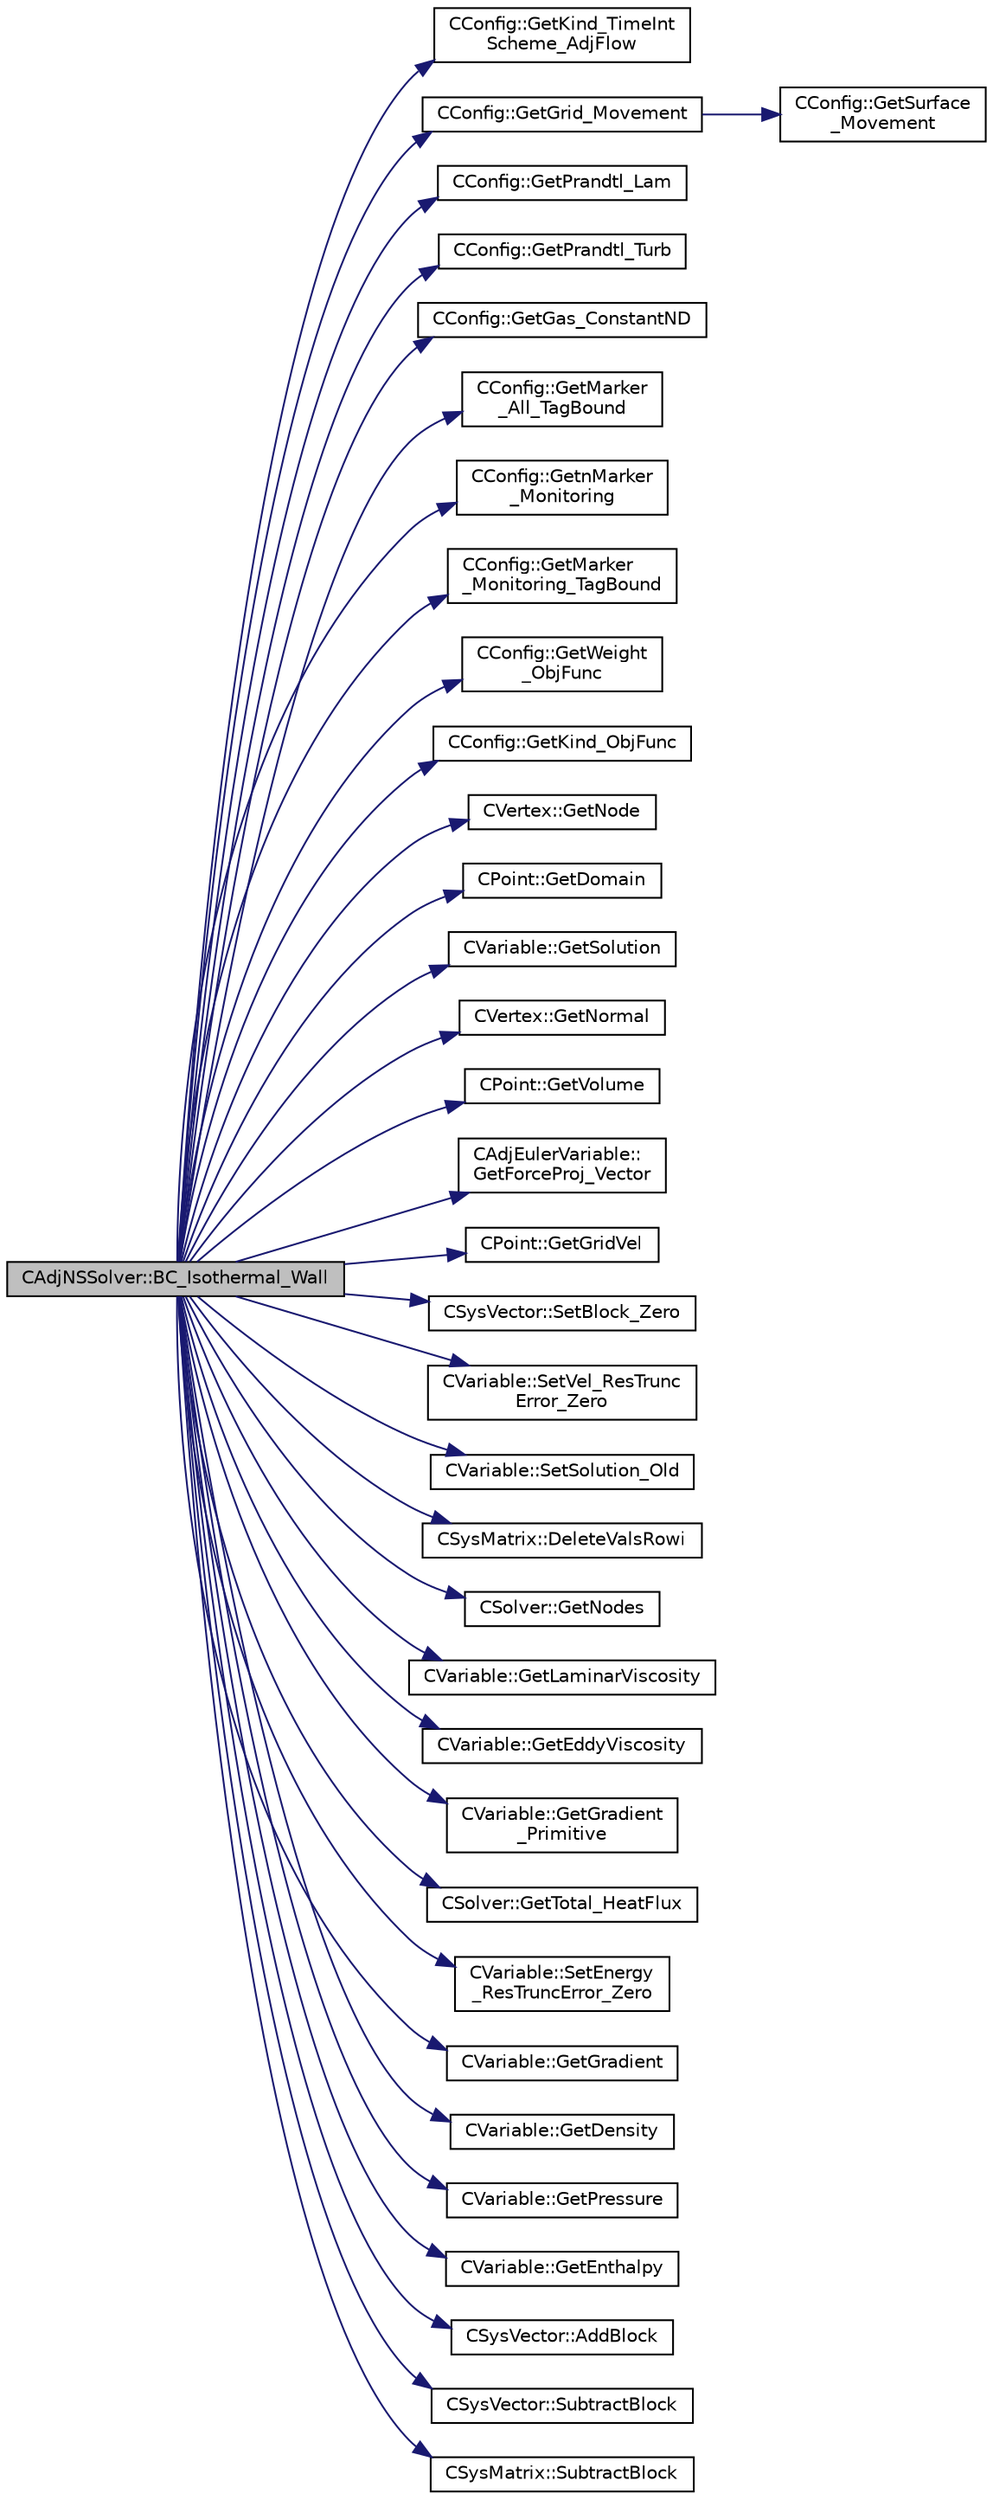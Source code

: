 digraph "CAdjNSSolver::BC_Isothermal_Wall"
{
  edge [fontname="Helvetica",fontsize="10",labelfontname="Helvetica",labelfontsize="10"];
  node [fontname="Helvetica",fontsize="10",shape=record];
  rankdir="LR";
  Node123 [label="CAdjNSSolver::BC_Isothermal_Wall",height=0.2,width=0.4,color="black", fillcolor="grey75", style="filled", fontcolor="black"];
  Node123 -> Node124 [color="midnightblue",fontsize="10",style="solid",fontname="Helvetica"];
  Node124 [label="CConfig::GetKind_TimeInt\lScheme_AdjFlow",height=0.2,width=0.4,color="black", fillcolor="white", style="filled",URL="$class_c_config.html#ab9d0e23db2d8f044b0b09915e92ef003",tooltip="Get the kind of integration scheme (explicit or implicit) for the adjoint flow equations. "];
  Node123 -> Node125 [color="midnightblue",fontsize="10",style="solid",fontname="Helvetica"];
  Node125 [label="CConfig::GetGrid_Movement",height=0.2,width=0.4,color="black", fillcolor="white", style="filled",URL="$class_c_config.html#a65f49bf3888539804cc0ceac28a32923",tooltip="Get information about the grid movement. "];
  Node125 -> Node126 [color="midnightblue",fontsize="10",style="solid",fontname="Helvetica"];
  Node126 [label="CConfig::GetSurface\l_Movement",height=0.2,width=0.4,color="black", fillcolor="white", style="filled",URL="$class_c_config.html#a67dbc09d0ad95072023d7f356333d6c8",tooltip="Get information about deforming markers. "];
  Node123 -> Node127 [color="midnightblue",fontsize="10",style="solid",fontname="Helvetica"];
  Node127 [label="CConfig::GetPrandtl_Lam",height=0.2,width=0.4,color="black", fillcolor="white", style="filled",URL="$class_c_config.html#a619cb1400d6c944e83ad0ffe82deb021",tooltip="Get the value of the laminar Prandtl number. "];
  Node123 -> Node128 [color="midnightblue",fontsize="10",style="solid",fontname="Helvetica"];
  Node128 [label="CConfig::GetPrandtl_Turb",height=0.2,width=0.4,color="black", fillcolor="white", style="filled",URL="$class_c_config.html#a2fca6d5964fb443f9d517df57659ccbc",tooltip="Get the value of the turbulent Prandtl number. "];
  Node123 -> Node129 [color="midnightblue",fontsize="10",style="solid",fontname="Helvetica"];
  Node129 [label="CConfig::GetGas_ConstantND",height=0.2,width=0.4,color="black", fillcolor="white", style="filled",URL="$class_c_config.html#a6d835a954bb5e99c5a3de6db5ed24ff3",tooltip="Get the value of specific gas constant. "];
  Node123 -> Node130 [color="midnightblue",fontsize="10",style="solid",fontname="Helvetica"];
  Node130 [label="CConfig::GetMarker\l_All_TagBound",height=0.2,width=0.4,color="black", fillcolor="white", style="filled",URL="$class_c_config.html#a967e969a3beb24bb6e57d7036af003be",tooltip="Get the index of the surface defined in the geometry file. "];
  Node123 -> Node131 [color="midnightblue",fontsize="10",style="solid",fontname="Helvetica"];
  Node131 [label="CConfig::GetnMarker\l_Monitoring",height=0.2,width=0.4,color="black", fillcolor="white", style="filled",URL="$class_c_config.html#a62a92b26c1300323f4a4a035ec19af1a",tooltip="Get the total number of monitoring markers. "];
  Node123 -> Node132 [color="midnightblue",fontsize="10",style="solid",fontname="Helvetica"];
  Node132 [label="CConfig::GetMarker\l_Monitoring_TagBound",height=0.2,width=0.4,color="black", fillcolor="white", style="filled",URL="$class_c_config.html#a5bf47083eec0b00543d3d8c387f41ab2",tooltip="Get the name of the surface defined in the geometry file. "];
  Node123 -> Node133 [color="midnightblue",fontsize="10",style="solid",fontname="Helvetica"];
  Node133 [label="CConfig::GetWeight\l_ObjFunc",height=0.2,width=0.4,color="black", fillcolor="white", style="filled",URL="$class_c_config.html#ae869dd14ee25ce498da8aeafeabcbbbd",tooltip="Get the weight of objective function. There are several options: Drag coefficient, Lift coefficient, efficiency, etc. "];
  Node123 -> Node134 [color="midnightblue",fontsize="10",style="solid",fontname="Helvetica"];
  Node134 [label="CConfig::GetKind_ObjFunc",height=0.2,width=0.4,color="black", fillcolor="white", style="filled",URL="$class_c_config.html#a2d4389021feaed9f2e62f0475f73a718",tooltip="Get the kind of objective function. There are several options: Drag coefficient, Lift coefficient..."];
  Node123 -> Node135 [color="midnightblue",fontsize="10",style="solid",fontname="Helvetica"];
  Node135 [label="CVertex::GetNode",height=0.2,width=0.4,color="black", fillcolor="white", style="filled",URL="$class_c_vertex.html#a95c513bf927464157ed96b6c79779a1f",tooltip="Get the node of the vertex. "];
  Node123 -> Node136 [color="midnightblue",fontsize="10",style="solid",fontname="Helvetica"];
  Node136 [label="CPoint::GetDomain",height=0.2,width=0.4,color="black", fillcolor="white", style="filled",URL="$class_c_point.html#a1d7e22a60d4cfef356af1cba2bab3e55",tooltip="For parallel computation, its indicates if a point must be computed or not. "];
  Node123 -> Node137 [color="midnightblue",fontsize="10",style="solid",fontname="Helvetica"];
  Node137 [label="CVariable::GetSolution",height=0.2,width=0.4,color="black", fillcolor="white", style="filled",URL="$class_c_variable.html#a261483e39c23c1de7cb9aea7e917c121",tooltip="Get the solution. "];
  Node123 -> Node138 [color="midnightblue",fontsize="10",style="solid",fontname="Helvetica"];
  Node138 [label="CVertex::GetNormal",height=0.2,width=0.4,color="black", fillcolor="white", style="filled",URL="$class_c_vertex.html#a0d289163c6f3384822fcb9ae86fc1c39",tooltip="Copy the the normal vector of a face. "];
  Node123 -> Node139 [color="midnightblue",fontsize="10",style="solid",fontname="Helvetica"];
  Node139 [label="CPoint::GetVolume",height=0.2,width=0.4,color="black", fillcolor="white", style="filled",URL="$class_c_point.html#a3c526a15e767c7de9cf163800aa581e5",tooltip="Get area or volume of the control volume. "];
  Node123 -> Node140 [color="midnightblue",fontsize="10",style="solid",fontname="Helvetica"];
  Node140 [label="CAdjEulerVariable::\lGetForceProj_Vector",height=0.2,width=0.4,color="black", fillcolor="white", style="filled",URL="$class_c_adj_euler_variable.html#a79bc01240b870051482bdffaabc863f9",tooltip="Get the value of the force projection vector. "];
  Node123 -> Node141 [color="midnightblue",fontsize="10",style="solid",fontname="Helvetica"];
  Node141 [label="CPoint::GetGridVel",height=0.2,width=0.4,color="black", fillcolor="white", style="filled",URL="$class_c_point.html#a62ec636f4a05ac578b582a053e8553f9",tooltip="Get the value of the grid velocity at the point. "];
  Node123 -> Node142 [color="midnightblue",fontsize="10",style="solid",fontname="Helvetica"];
  Node142 [label="CSysVector::SetBlock_Zero",height=0.2,width=0.4,color="black", fillcolor="white", style="filled",URL="$class_c_sys_vector.html#a9dedcec16bd6d95575de5b99e7a07e78",tooltip="Set the residual to zero. "];
  Node123 -> Node143 [color="midnightblue",fontsize="10",style="solid",fontname="Helvetica"];
  Node143 [label="CVariable::SetVel_ResTrunc\lError_Zero",height=0.2,width=0.4,color="black", fillcolor="white", style="filled",URL="$class_c_variable.html#a92862deec361a5684a566713972c359f",tooltip="Set the velocity of the truncation error to zero. "];
  Node123 -> Node144 [color="midnightblue",fontsize="10",style="solid",fontname="Helvetica"];
  Node144 [label="CVariable::SetSolution_Old",height=0.2,width=0.4,color="black", fillcolor="white", style="filled",URL="$class_c_variable.html#a6ee4d8d450971204cc054a33d6473732",tooltip="Set the value of the old solution. "];
  Node123 -> Node145 [color="midnightblue",fontsize="10",style="solid",fontname="Helvetica"];
  Node145 [label="CSysMatrix::DeleteValsRowi",height=0.2,width=0.4,color="black", fillcolor="white", style="filled",URL="$class_c_sys_matrix.html#a9473b0224c9b9a2749571db0bbd22a70",tooltip="Deletes the values of the row i of the sparse matrix. "];
  Node123 -> Node146 [color="midnightblue",fontsize="10",style="solid",fontname="Helvetica"];
  Node146 [label="CSolver::GetNodes",height=0.2,width=0.4,color="black", fillcolor="white", style="filled",URL="$class_c_solver.html#af3198e52a2ea377bb765647b5e697197",tooltip="Allow outside access to the nodes of the solver, containing conservatives, primitives, etc. "];
  Node123 -> Node147 [color="midnightblue",fontsize="10",style="solid",fontname="Helvetica"];
  Node147 [label="CVariable::GetLaminarViscosity",height=0.2,width=0.4,color="black", fillcolor="white", style="filled",URL="$class_c_variable.html#a0acbe55ca86de2c0205ae921193e9e95",tooltip="A virtual member. "];
  Node123 -> Node148 [color="midnightblue",fontsize="10",style="solid",fontname="Helvetica"];
  Node148 [label="CVariable::GetEddyViscosity",height=0.2,width=0.4,color="black", fillcolor="white", style="filled",URL="$class_c_variable.html#adae2e4228e113624b7ab1f9ab1a493c6",tooltip="A virtual member. "];
  Node123 -> Node149 [color="midnightblue",fontsize="10",style="solid",fontname="Helvetica"];
  Node149 [label="CVariable::GetGradient\l_Primitive",height=0.2,width=0.4,color="black", fillcolor="white", style="filled",URL="$class_c_variable.html#a8b7f4e020a837b1fe639e8d875f964d5",tooltip="A virtual member. "];
  Node123 -> Node150 [color="midnightblue",fontsize="10",style="solid",fontname="Helvetica"];
  Node150 [label="CSolver::GetTotal_HeatFlux",height=0.2,width=0.4,color="black", fillcolor="white", style="filled",URL="$class_c_solver.html#a7832dc1d7ff189a14babfecde604529b",tooltip="A virtual member. "];
  Node123 -> Node151 [color="midnightblue",fontsize="10",style="solid",fontname="Helvetica"];
  Node151 [label="CVariable::SetEnergy\l_ResTruncError_Zero",height=0.2,width=0.4,color="black", fillcolor="white", style="filled",URL="$class_c_variable.html#a20a656c4093a9101875dde0886d0ecef",tooltip="Set the velocity of the truncation error to zero. "];
  Node123 -> Node152 [color="midnightblue",fontsize="10",style="solid",fontname="Helvetica"];
  Node152 [label="CVariable::GetGradient",height=0.2,width=0.4,color="black", fillcolor="white", style="filled",URL="$class_c_variable.html#a7b58da4a928d622e7c2d4b4db047769d",tooltip="Get the value of the solution gradient. "];
  Node123 -> Node153 [color="midnightblue",fontsize="10",style="solid",fontname="Helvetica"];
  Node153 [label="CVariable::GetDensity",height=0.2,width=0.4,color="black", fillcolor="white", style="filled",URL="$class_c_variable.html#a4892ca545884011b7903a8e35c43b43f",tooltip="A virtual member. "];
  Node123 -> Node154 [color="midnightblue",fontsize="10",style="solid",fontname="Helvetica"];
  Node154 [label="CVariable::GetPressure",height=0.2,width=0.4,color="black", fillcolor="white", style="filled",URL="$class_c_variable.html#ad08820234eeedeb13105e603af2c67ad",tooltip="A virtual member. "];
  Node123 -> Node155 [color="midnightblue",fontsize="10",style="solid",fontname="Helvetica"];
  Node155 [label="CVariable::GetEnthalpy",height=0.2,width=0.4,color="black", fillcolor="white", style="filled",URL="$class_c_variable.html#a525636dad6b2064101677df44f274443",tooltip="A virtual member. "];
  Node123 -> Node156 [color="midnightblue",fontsize="10",style="solid",fontname="Helvetica"];
  Node156 [label="CSysVector::AddBlock",height=0.2,width=0.4,color="black", fillcolor="white", style="filled",URL="$class_c_sys_vector.html#acd4c36df2ea0b7ad473944cff9bf5d72",tooltip="Add val_residual to the residual. "];
  Node123 -> Node157 [color="midnightblue",fontsize="10",style="solid",fontname="Helvetica"];
  Node157 [label="CSysVector::SubtractBlock",height=0.2,width=0.4,color="black", fillcolor="white", style="filled",URL="$class_c_sys_vector.html#a732b302ca148d38b442bfe7e096a81be",tooltip="Subtract val_residual to the residual. "];
  Node123 -> Node158 [color="midnightblue",fontsize="10",style="solid",fontname="Helvetica"];
  Node158 [label="CSysMatrix::SubtractBlock",height=0.2,width=0.4,color="black", fillcolor="white", style="filled",URL="$class_c_sys_matrix.html#af913d33707e948c30fff5a62773ef5c6",tooltip="Subtracts the specified block to the sparse matrix. "];
}
